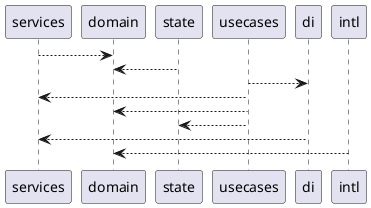 @startuml
    services --> domain

    state --> domain

    usecases --> di
    usecases --> services
    usecases --> domain
    usecases --> state

    di --> services
    
    intl --> domain
@enduml